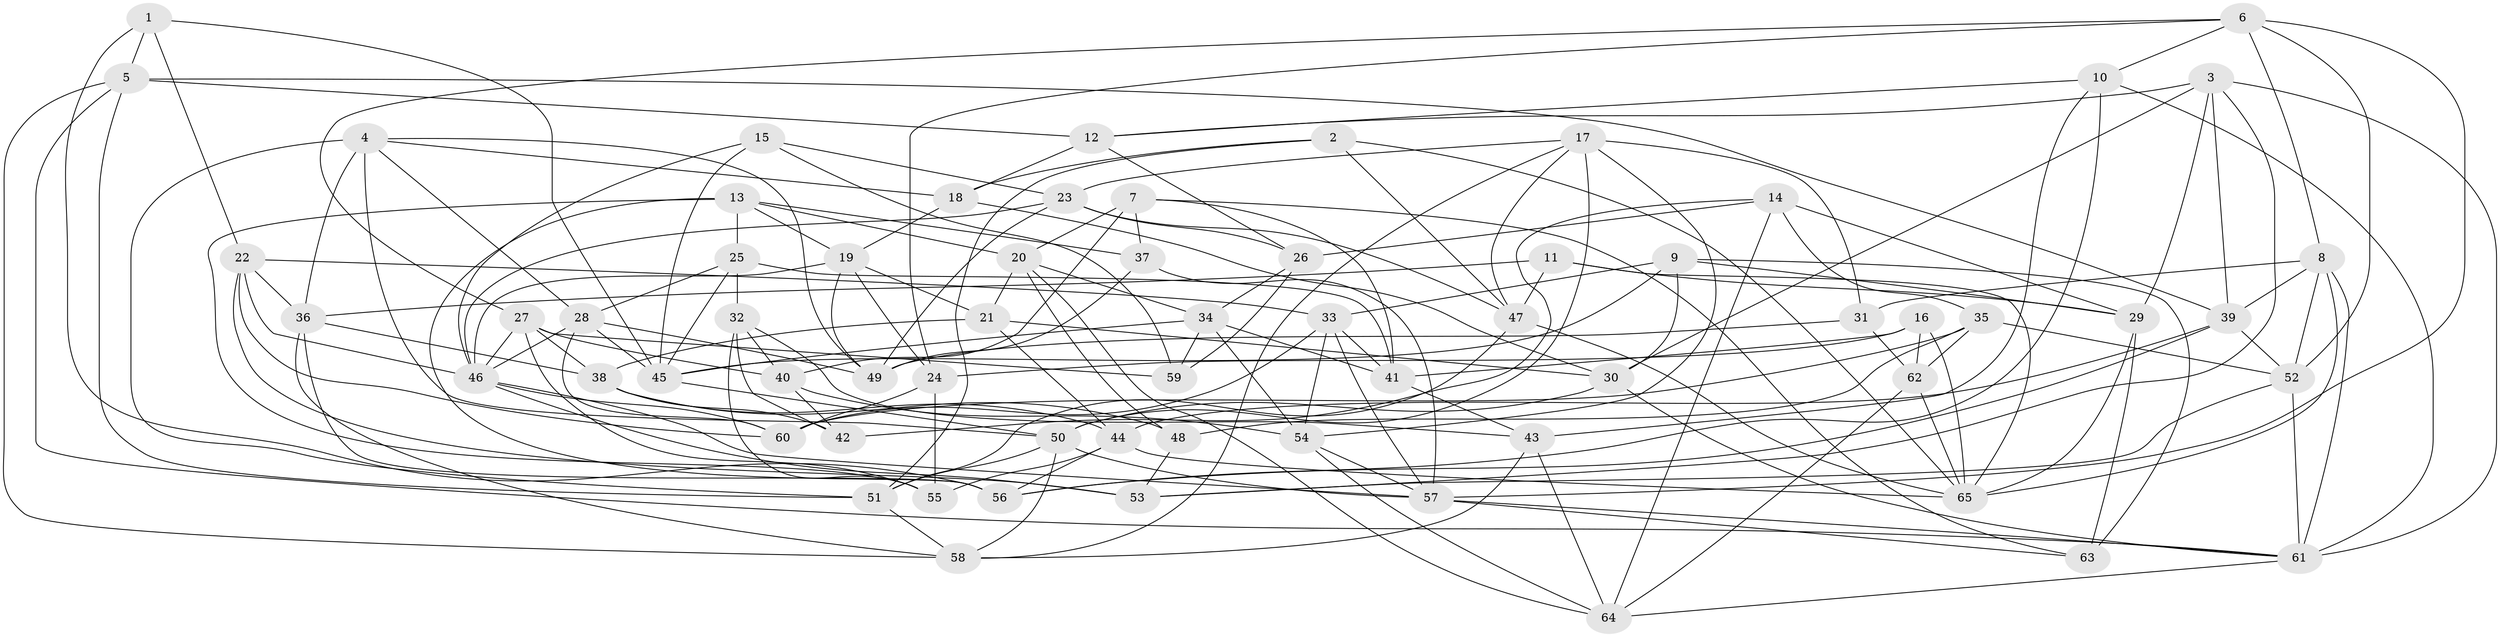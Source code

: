 // original degree distribution, {4: 1.0}
// Generated by graph-tools (version 1.1) at 2025/38/03/04/25 23:38:12]
// undirected, 65 vertices, 181 edges
graph export_dot {
  node [color=gray90,style=filled];
  1;
  2;
  3;
  4;
  5;
  6;
  7;
  8;
  9;
  10;
  11;
  12;
  13;
  14;
  15;
  16;
  17;
  18;
  19;
  20;
  21;
  22;
  23;
  24;
  25;
  26;
  27;
  28;
  29;
  30;
  31;
  32;
  33;
  34;
  35;
  36;
  37;
  38;
  39;
  40;
  41;
  42;
  43;
  44;
  45;
  46;
  47;
  48;
  49;
  50;
  51;
  52;
  53;
  54;
  55;
  56;
  57;
  58;
  59;
  60;
  61;
  62;
  63;
  64;
  65;
  1 -- 5 [weight=1.0];
  1 -- 22 [weight=1.0];
  1 -- 45 [weight=1.0];
  1 -- 56 [weight=1.0];
  2 -- 18 [weight=1.0];
  2 -- 47 [weight=1.0];
  2 -- 51 [weight=1.0];
  2 -- 65 [weight=1.0];
  3 -- 12 [weight=1.0];
  3 -- 29 [weight=1.0];
  3 -- 30 [weight=1.0];
  3 -- 39 [weight=1.0];
  3 -- 53 [weight=1.0];
  3 -- 61 [weight=1.0];
  4 -- 18 [weight=1.0];
  4 -- 28 [weight=1.0];
  4 -- 36 [weight=1.0];
  4 -- 49 [weight=1.0];
  4 -- 50 [weight=1.0];
  4 -- 51 [weight=1.0];
  5 -- 12 [weight=1.0];
  5 -- 39 [weight=1.0];
  5 -- 51 [weight=1.0];
  5 -- 58 [weight=1.0];
  5 -- 61 [weight=1.0];
  6 -- 8 [weight=1.0];
  6 -- 10 [weight=1.0];
  6 -- 24 [weight=1.0];
  6 -- 27 [weight=1.0];
  6 -- 52 [weight=1.0];
  6 -- 57 [weight=1.0];
  7 -- 20 [weight=1.0];
  7 -- 37 [weight=1.0];
  7 -- 40 [weight=2.0];
  7 -- 41 [weight=1.0];
  7 -- 63 [weight=1.0];
  8 -- 31 [weight=1.0];
  8 -- 39 [weight=1.0];
  8 -- 52 [weight=1.0];
  8 -- 61 [weight=1.0];
  8 -- 65 [weight=1.0];
  9 -- 29 [weight=1.0];
  9 -- 30 [weight=1.0];
  9 -- 33 [weight=1.0];
  9 -- 45 [weight=2.0];
  9 -- 63 [weight=1.0];
  10 -- 12 [weight=1.0];
  10 -- 43 [weight=2.0];
  10 -- 56 [weight=1.0];
  10 -- 61 [weight=1.0];
  11 -- 29 [weight=1.0];
  11 -- 36 [weight=1.0];
  11 -- 47 [weight=1.0];
  11 -- 65 [weight=1.0];
  12 -- 18 [weight=2.0];
  12 -- 26 [weight=1.0];
  13 -- 19 [weight=1.0];
  13 -- 20 [weight=1.0];
  13 -- 25 [weight=1.0];
  13 -- 37 [weight=1.0];
  13 -- 55 [weight=1.0];
  13 -- 56 [weight=1.0];
  14 -- 26 [weight=2.0];
  14 -- 29 [weight=1.0];
  14 -- 35 [weight=1.0];
  14 -- 42 [weight=1.0];
  14 -- 64 [weight=1.0];
  15 -- 23 [weight=1.0];
  15 -- 45 [weight=1.0];
  15 -- 46 [weight=1.0];
  15 -- 59 [weight=1.0];
  16 -- 24 [weight=1.0];
  16 -- 41 [weight=1.0];
  16 -- 62 [weight=1.0];
  16 -- 65 [weight=1.0];
  17 -- 23 [weight=1.0];
  17 -- 31 [weight=1.0];
  17 -- 47 [weight=1.0];
  17 -- 50 [weight=1.0];
  17 -- 54 [weight=1.0];
  17 -- 58 [weight=1.0];
  18 -- 19 [weight=1.0];
  18 -- 30 [weight=1.0];
  19 -- 21 [weight=1.0];
  19 -- 24 [weight=1.0];
  19 -- 46 [weight=1.0];
  19 -- 49 [weight=1.0];
  20 -- 21 [weight=1.0];
  20 -- 34 [weight=1.0];
  20 -- 48 [weight=1.0];
  20 -- 64 [weight=1.0];
  21 -- 30 [weight=2.0];
  21 -- 38 [weight=1.0];
  21 -- 44 [weight=1.0];
  22 -- 33 [weight=1.0];
  22 -- 36 [weight=1.0];
  22 -- 46 [weight=1.0];
  22 -- 53 [weight=1.0];
  22 -- 60 [weight=1.0];
  23 -- 26 [weight=1.0];
  23 -- 46 [weight=1.0];
  23 -- 47 [weight=1.0];
  23 -- 49 [weight=1.0];
  24 -- 55 [weight=2.0];
  24 -- 60 [weight=1.0];
  25 -- 28 [weight=1.0];
  25 -- 32 [weight=2.0];
  25 -- 41 [weight=1.0];
  25 -- 45 [weight=1.0];
  26 -- 34 [weight=1.0];
  26 -- 59 [weight=1.0];
  27 -- 38 [weight=1.0];
  27 -- 40 [weight=1.0];
  27 -- 46 [weight=1.0];
  27 -- 55 [weight=1.0];
  27 -- 59 [weight=3.0];
  28 -- 45 [weight=1.0];
  28 -- 46 [weight=1.0];
  28 -- 49 [weight=1.0];
  28 -- 60 [weight=1.0];
  29 -- 63 [weight=1.0];
  29 -- 65 [weight=1.0];
  30 -- 50 [weight=2.0];
  30 -- 61 [weight=1.0];
  31 -- 49 [weight=1.0];
  31 -- 62 [weight=1.0];
  32 -- 40 [weight=1.0];
  32 -- 42 [weight=1.0];
  32 -- 43 [weight=1.0];
  32 -- 55 [weight=1.0];
  33 -- 41 [weight=1.0];
  33 -- 54 [weight=1.0];
  33 -- 57 [weight=1.0];
  33 -- 60 [weight=1.0];
  34 -- 41 [weight=1.0];
  34 -- 45 [weight=1.0];
  34 -- 54 [weight=1.0];
  34 -- 59 [weight=1.0];
  35 -- 48 [weight=1.0];
  35 -- 52 [weight=1.0];
  35 -- 60 [weight=1.0];
  35 -- 62 [weight=2.0];
  36 -- 38 [weight=1.0];
  36 -- 56 [weight=1.0];
  36 -- 58 [weight=1.0];
  37 -- 49 [weight=1.0];
  37 -- 57 [weight=1.0];
  38 -- 42 [weight=1.0];
  38 -- 44 [weight=1.0];
  38 -- 48 [weight=1.0];
  39 -- 44 [weight=1.0];
  39 -- 52 [weight=1.0];
  39 -- 56 [weight=1.0];
  40 -- 42 [weight=1.0];
  40 -- 54 [weight=1.0];
  41 -- 43 [weight=1.0];
  43 -- 58 [weight=1.0];
  43 -- 64 [weight=1.0];
  44 -- 55 [weight=1.0];
  44 -- 56 [weight=1.0];
  44 -- 65 [weight=1.0];
  45 -- 50 [weight=1.0];
  46 -- 53 [weight=2.0];
  46 -- 57 [weight=1.0];
  46 -- 60 [weight=1.0];
  47 -- 51 [weight=1.0];
  47 -- 65 [weight=1.0];
  48 -- 53 [weight=1.0];
  50 -- 51 [weight=1.0];
  50 -- 57 [weight=1.0];
  50 -- 58 [weight=1.0];
  51 -- 58 [weight=1.0];
  52 -- 53 [weight=1.0];
  52 -- 61 [weight=1.0];
  54 -- 57 [weight=1.0];
  54 -- 64 [weight=1.0];
  57 -- 61 [weight=1.0];
  57 -- 63 [weight=1.0];
  61 -- 64 [weight=1.0];
  62 -- 64 [weight=1.0];
  62 -- 65 [weight=1.0];
}
